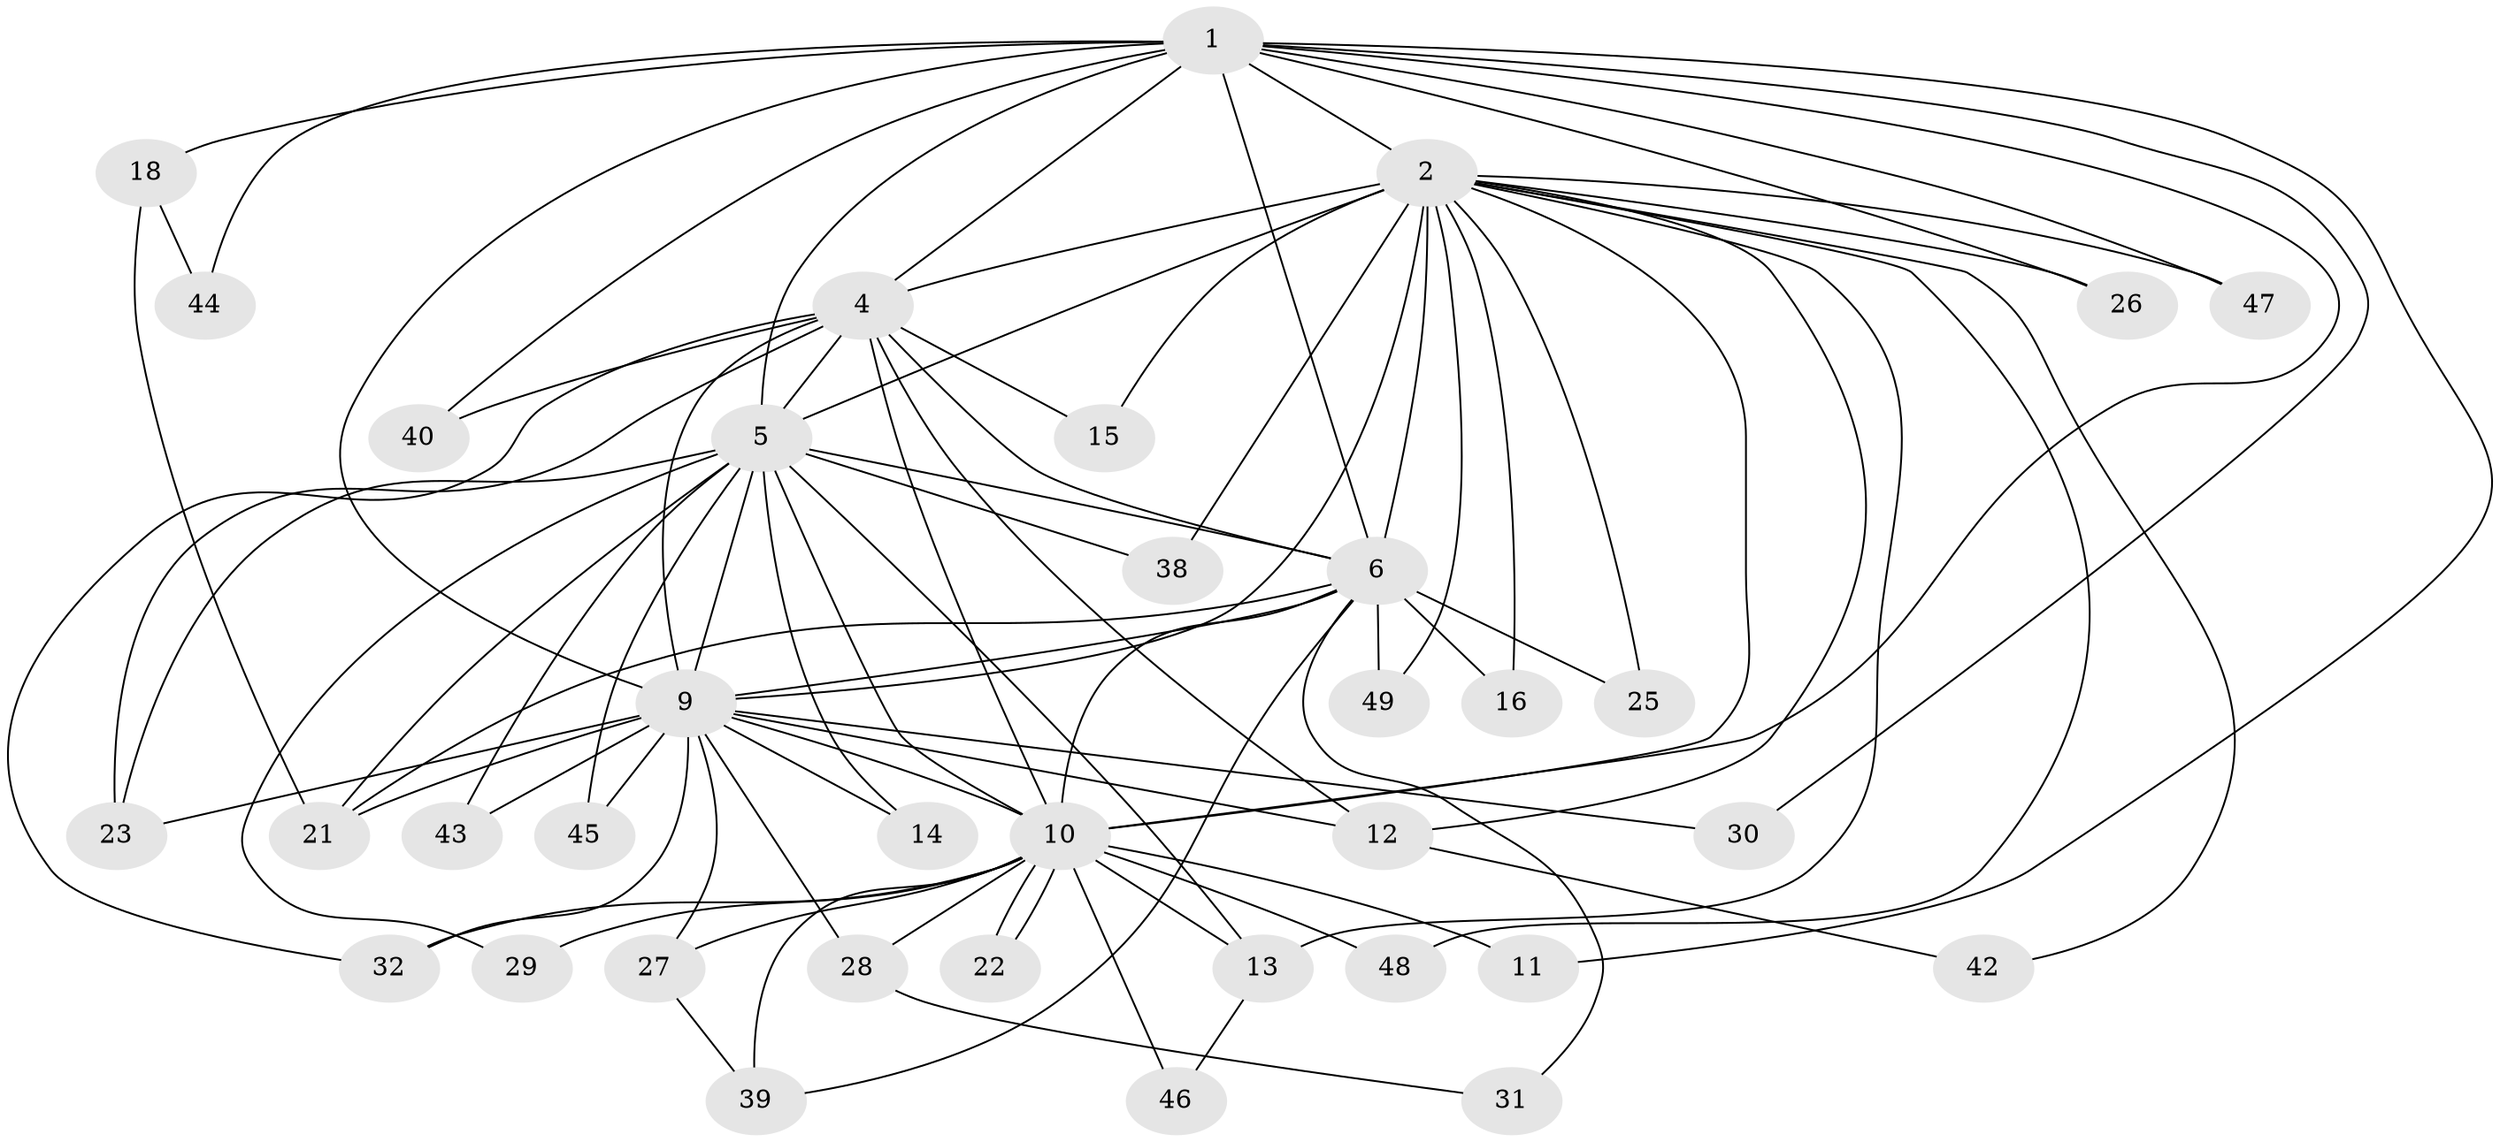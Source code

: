 // Generated by graph-tools (version 1.1) at 2025/51/02/27/25 19:51:46]
// undirected, 36 vertices, 85 edges
graph export_dot {
graph [start="1"]
  node [color=gray90,style=filled];
  1 [super="+8"];
  2 [super="+3"];
  4 [super="+37"];
  5 [super="+7"];
  6 [super="+35"];
  9 [super="+19"];
  10 [super="+17"];
  11;
  12 [super="+33"];
  13 [super="+20"];
  14;
  15;
  16;
  18 [super="+24"];
  21 [super="+41"];
  22;
  23 [super="+36"];
  25;
  26;
  27;
  28;
  29;
  30;
  31;
  32 [super="+34"];
  38;
  39 [super="+50"];
  40;
  42;
  43;
  44;
  45;
  46;
  47;
  48;
  49;
  1 -- 2 [weight=4];
  1 -- 4 [weight=2];
  1 -- 5 [weight=4];
  1 -- 6 [weight=2];
  1 -- 9 [weight=2];
  1 -- 10 [weight=2];
  1 -- 18 [weight=2];
  1 -- 26;
  1 -- 30;
  1 -- 40;
  1 -- 11;
  1 -- 44;
  1 -- 47;
  2 -- 4 [weight=2];
  2 -- 5 [weight=4];
  2 -- 6 [weight=2];
  2 -- 9 [weight=3];
  2 -- 10 [weight=3];
  2 -- 13;
  2 -- 25;
  2 -- 38;
  2 -- 42;
  2 -- 47;
  2 -- 48;
  2 -- 49;
  2 -- 12;
  2 -- 15;
  2 -- 16;
  2 -- 26;
  4 -- 5 [weight=3];
  4 -- 6;
  4 -- 9;
  4 -- 10;
  4 -- 12;
  4 -- 15;
  4 -- 23;
  4 -- 40;
  4 -- 32;
  5 -- 6 [weight=2];
  5 -- 9 [weight=2];
  5 -- 10 [weight=2];
  5 -- 38;
  5 -- 43;
  5 -- 45;
  5 -- 14;
  5 -- 21;
  5 -- 29;
  5 -- 23;
  5 -- 13;
  6 -- 9;
  6 -- 10;
  6 -- 16;
  6 -- 25;
  6 -- 31;
  6 -- 49;
  6 -- 21;
  6 -- 39;
  9 -- 10;
  9 -- 14;
  9 -- 21 [weight=2];
  9 -- 23;
  9 -- 27;
  9 -- 28;
  9 -- 30;
  9 -- 32;
  9 -- 43;
  9 -- 45;
  9 -- 12;
  10 -- 11;
  10 -- 13;
  10 -- 22;
  10 -- 22;
  10 -- 27;
  10 -- 28;
  10 -- 29;
  10 -- 32;
  10 -- 39;
  10 -- 46;
  10 -- 48;
  12 -- 42;
  13 -- 46;
  18 -- 44;
  18 -- 21;
  27 -- 39;
  28 -- 31;
}
